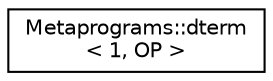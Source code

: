 digraph "Graphical Class Hierarchy"
{
  edge [fontname="Helvetica",fontsize="10",labelfontname="Helvetica",labelfontsize="10"];
  node [fontname="Helvetica",fontsize="10",shape=record];
  rankdir="LR";
  Node0 [label="Metaprograms::dterm\l\< 1, OP \>",height=0.2,width=0.4,color="black", fillcolor="white", style="filled",URL="$structMetaprograms_1_1dterm_3_011_00_01OP_01_4.html"];
}
